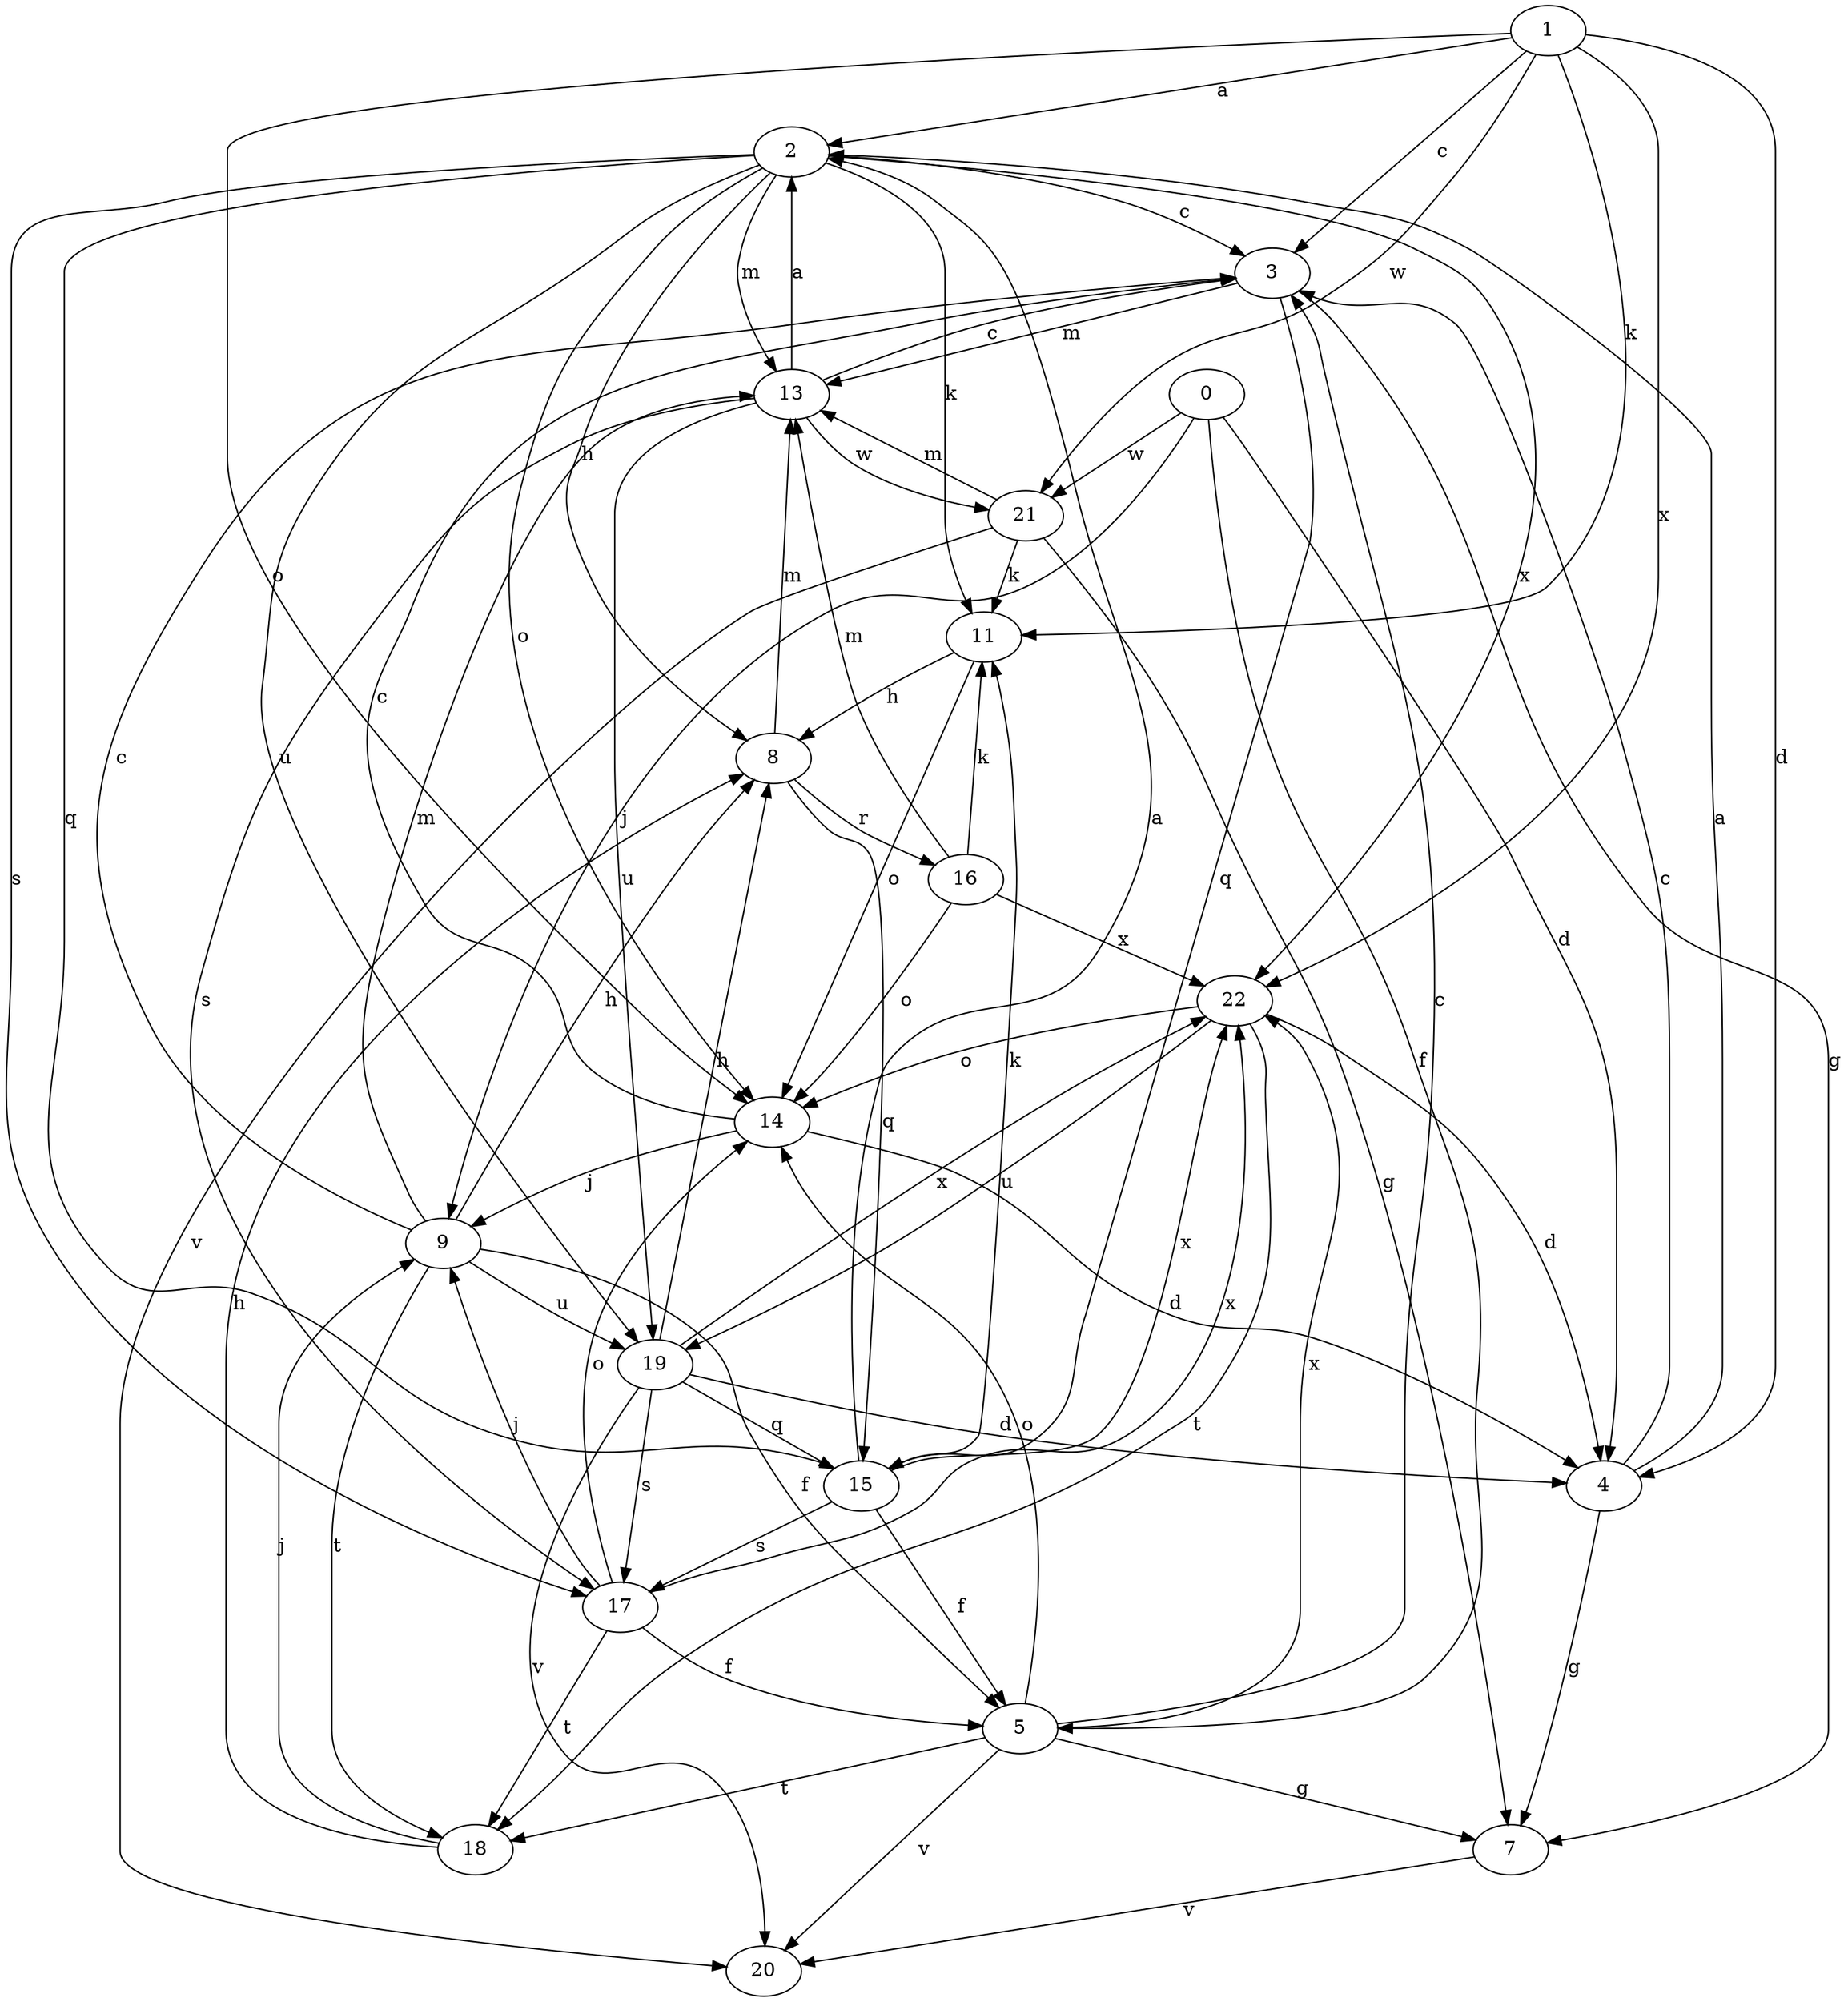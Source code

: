 strict digraph  {
1;
2;
3;
4;
5;
7;
8;
9;
11;
13;
14;
15;
0;
16;
17;
18;
19;
20;
21;
22;
1 -> 2  [label=a];
1 -> 3  [label=c];
1 -> 4  [label=d];
1 -> 11  [label=k];
1 -> 14  [label=o];
1 -> 21  [label=w];
1 -> 22  [label=x];
2 -> 3  [label=c];
2 -> 8  [label=h];
2 -> 11  [label=k];
2 -> 13  [label=m];
2 -> 14  [label=o];
2 -> 15  [label=q];
2 -> 17  [label=s];
2 -> 19  [label=u];
2 -> 22  [label=x];
3 -> 7  [label=g];
3 -> 13  [label=m];
3 -> 15  [label=q];
4 -> 2  [label=a];
4 -> 3  [label=c];
4 -> 7  [label=g];
5 -> 3  [label=c];
5 -> 7  [label=g];
5 -> 14  [label=o];
5 -> 18  [label=t];
5 -> 20  [label=v];
5 -> 22  [label=x];
7 -> 20  [label=v];
8 -> 13  [label=m];
8 -> 15  [label=q];
8 -> 16  [label=r];
9 -> 3  [label=c];
9 -> 5  [label=f];
9 -> 8  [label=h];
9 -> 13  [label=m];
9 -> 18  [label=t];
9 -> 19  [label=u];
11 -> 8  [label=h];
11 -> 14  [label=o];
13 -> 2  [label=a];
13 -> 3  [label=c];
13 -> 17  [label=s];
13 -> 19  [label=u];
13 -> 21  [label=w];
14 -> 3  [label=c];
14 -> 4  [label=d];
14 -> 9  [label=j];
15 -> 2  [label=a];
15 -> 5  [label=f];
15 -> 11  [label=k];
15 -> 17  [label=s];
15 -> 22  [label=x];
0 -> 4  [label=d];
0 -> 5  [label=f];
0 -> 9  [label=j];
0 -> 21  [label=w];
16 -> 11  [label=k];
16 -> 13  [label=m];
16 -> 14  [label=o];
16 -> 22  [label=x];
17 -> 5  [label=f];
17 -> 9  [label=j];
17 -> 14  [label=o];
17 -> 18  [label=t];
17 -> 22  [label=x];
18 -> 8  [label=h];
18 -> 9  [label=j];
19 -> 4  [label=d];
19 -> 8  [label=h];
19 -> 15  [label=q];
19 -> 17  [label=s];
19 -> 20  [label=v];
19 -> 22  [label=x];
21 -> 7  [label=g];
21 -> 11  [label=k];
21 -> 13  [label=m];
21 -> 20  [label=v];
22 -> 4  [label=d];
22 -> 14  [label=o];
22 -> 18  [label=t];
22 -> 19  [label=u];
}
